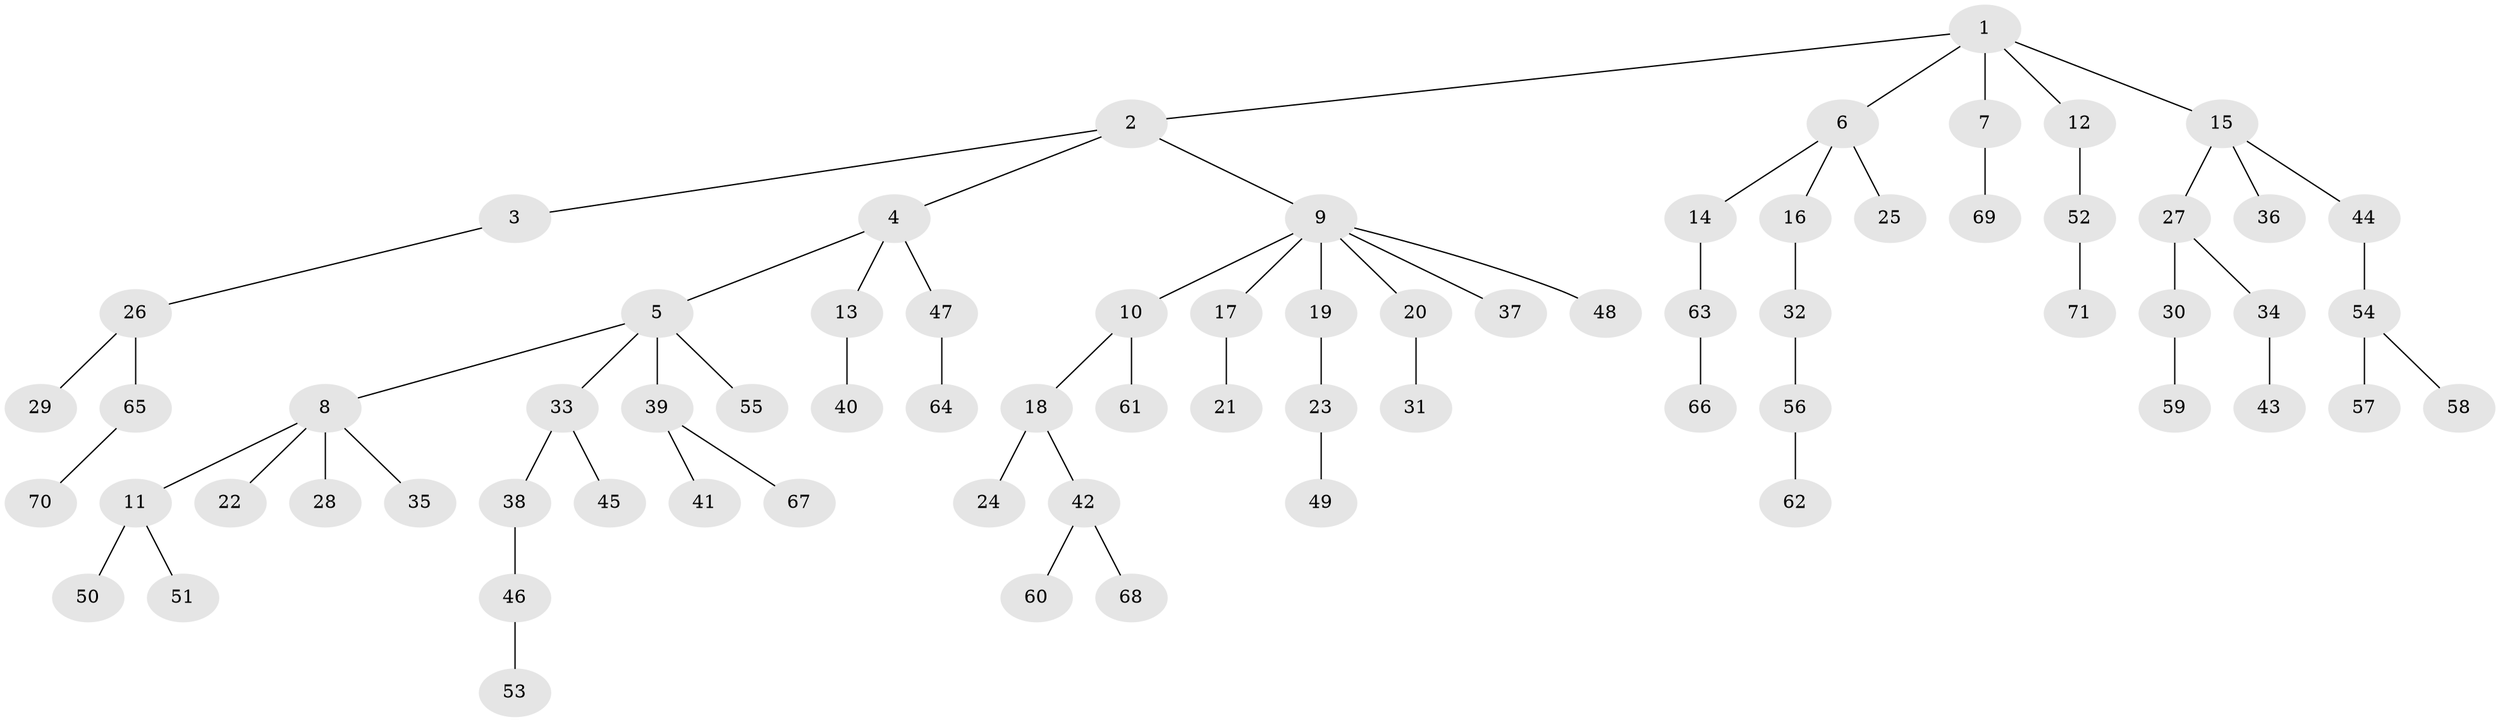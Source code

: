 // Generated by graph-tools (version 1.1) at 2025/50/03/09/25 03:50:25]
// undirected, 71 vertices, 70 edges
graph export_dot {
graph [start="1"]
  node [color=gray90,style=filled];
  1;
  2;
  3;
  4;
  5;
  6;
  7;
  8;
  9;
  10;
  11;
  12;
  13;
  14;
  15;
  16;
  17;
  18;
  19;
  20;
  21;
  22;
  23;
  24;
  25;
  26;
  27;
  28;
  29;
  30;
  31;
  32;
  33;
  34;
  35;
  36;
  37;
  38;
  39;
  40;
  41;
  42;
  43;
  44;
  45;
  46;
  47;
  48;
  49;
  50;
  51;
  52;
  53;
  54;
  55;
  56;
  57;
  58;
  59;
  60;
  61;
  62;
  63;
  64;
  65;
  66;
  67;
  68;
  69;
  70;
  71;
  1 -- 2;
  1 -- 6;
  1 -- 7;
  1 -- 12;
  1 -- 15;
  2 -- 3;
  2 -- 4;
  2 -- 9;
  3 -- 26;
  4 -- 5;
  4 -- 13;
  4 -- 47;
  5 -- 8;
  5 -- 33;
  5 -- 39;
  5 -- 55;
  6 -- 14;
  6 -- 16;
  6 -- 25;
  7 -- 69;
  8 -- 11;
  8 -- 22;
  8 -- 28;
  8 -- 35;
  9 -- 10;
  9 -- 17;
  9 -- 19;
  9 -- 20;
  9 -- 37;
  9 -- 48;
  10 -- 18;
  10 -- 61;
  11 -- 50;
  11 -- 51;
  12 -- 52;
  13 -- 40;
  14 -- 63;
  15 -- 27;
  15 -- 36;
  15 -- 44;
  16 -- 32;
  17 -- 21;
  18 -- 24;
  18 -- 42;
  19 -- 23;
  20 -- 31;
  23 -- 49;
  26 -- 29;
  26 -- 65;
  27 -- 30;
  27 -- 34;
  30 -- 59;
  32 -- 56;
  33 -- 38;
  33 -- 45;
  34 -- 43;
  38 -- 46;
  39 -- 41;
  39 -- 67;
  42 -- 60;
  42 -- 68;
  44 -- 54;
  46 -- 53;
  47 -- 64;
  52 -- 71;
  54 -- 57;
  54 -- 58;
  56 -- 62;
  63 -- 66;
  65 -- 70;
}
